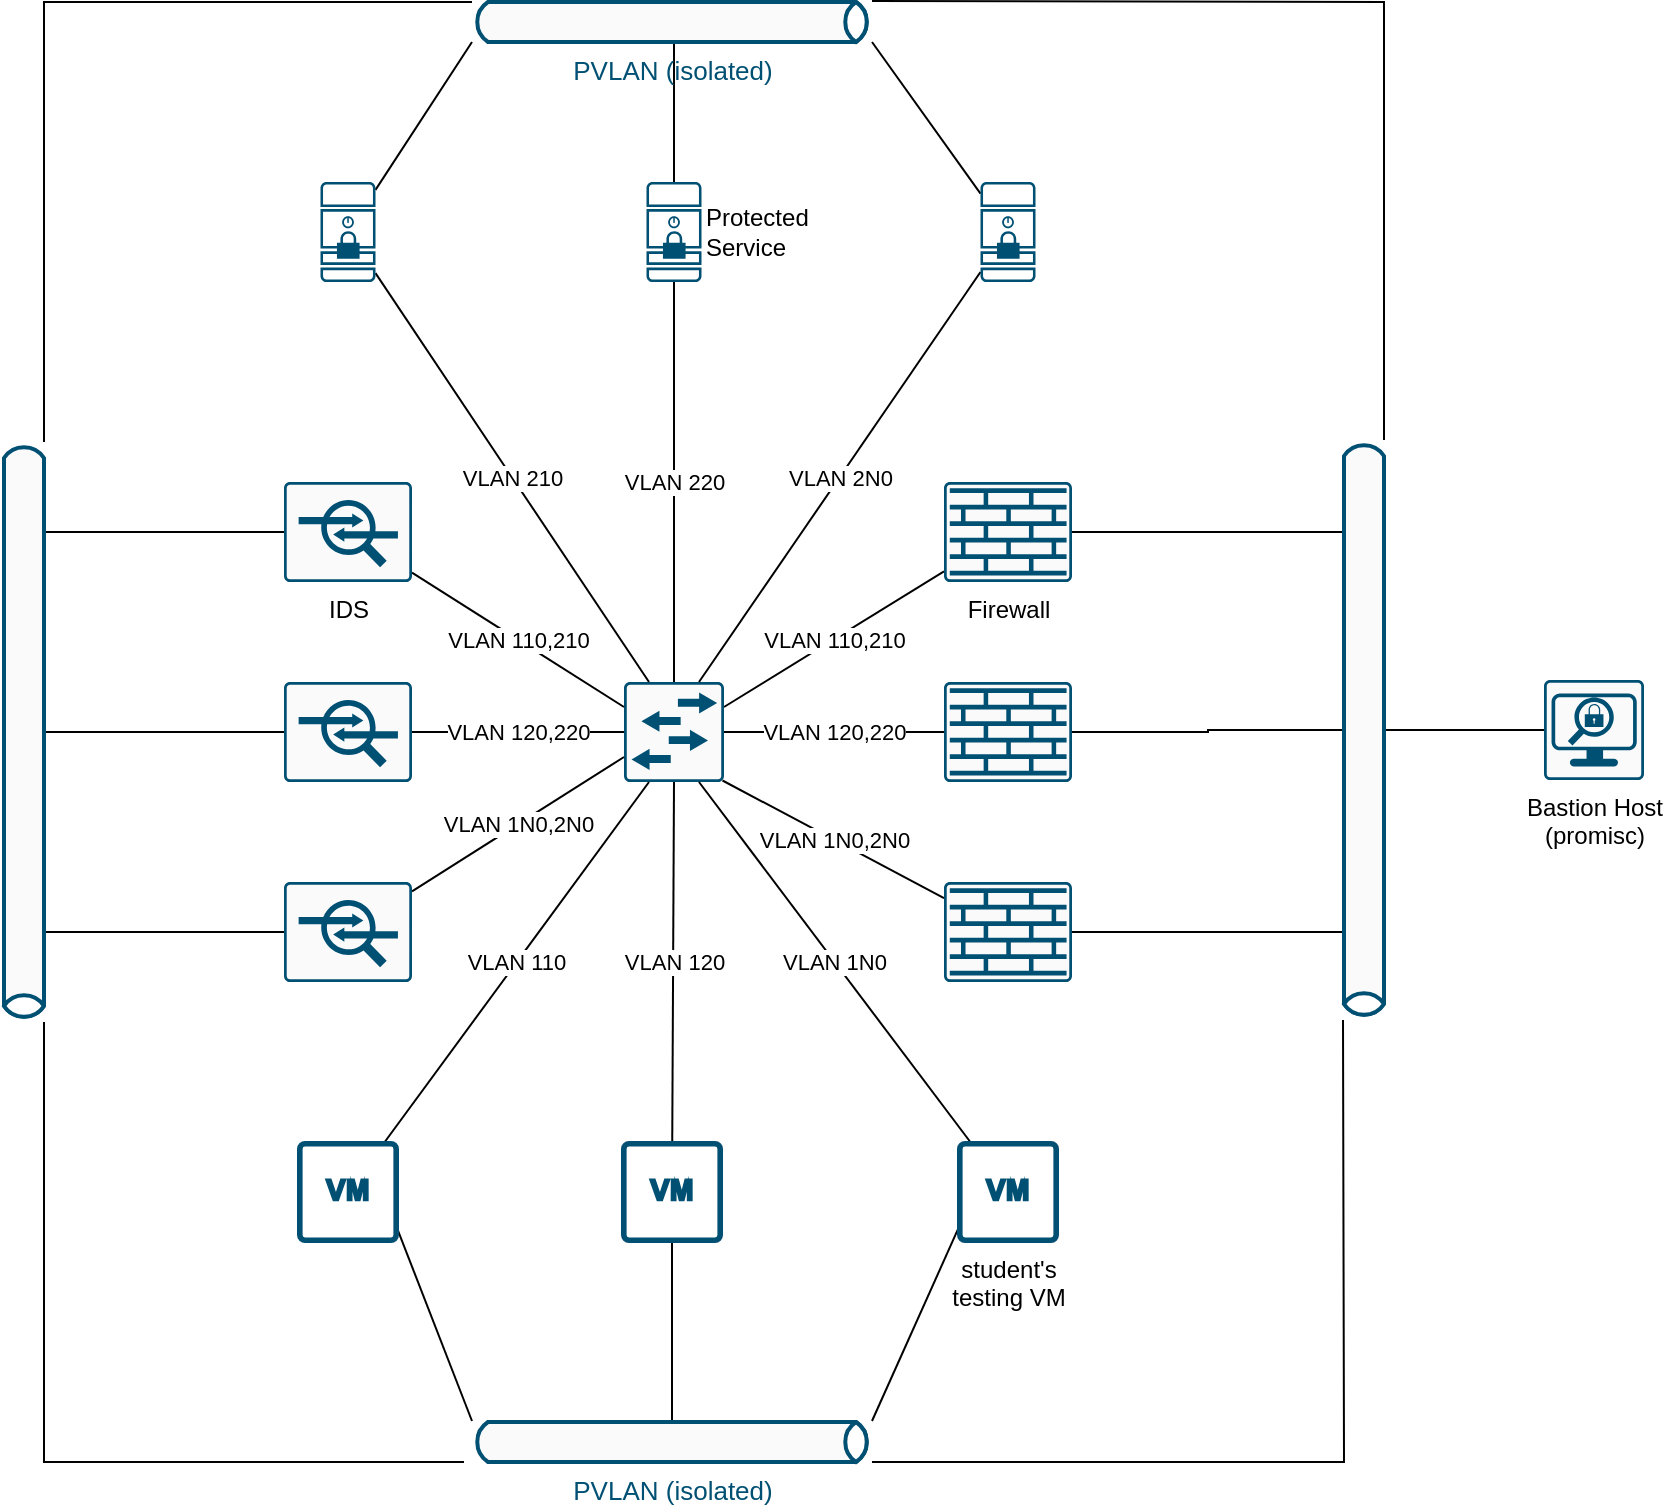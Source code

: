 <mxfile version="14.4.3" type="device"><diagram id="MC4qeyAvFHsjD0MpzfU7" name="Page-1"><mxGraphModel dx="1038" dy="732" grid="1" gridSize="10" guides="1" tooltips="1" connect="1" arrows="1" fold="1" page="1" pageScale="5" pageWidth="827" pageHeight="1169" math="0" shadow="0"><root><mxCell id="0"/><mxCell id="1" parent="0"/><mxCell id="MDM1poyxRE-ZIjbw2ITa-60" style="edgeStyle=none;rounded=0;orthogonalLoop=1;jettySize=auto;html=1;endArrow=none;endFill=0;strokeColor=#000000;fontSize=13;" parent="1" source="MDM1poyxRE-ZIjbw2ITa-2" target="MDM1poyxRE-ZIjbw2ITa-58" edge="1"><mxGeometry relative="1" as="geometry"/></mxCell><mxCell id="MDM1poyxRE-ZIjbw2ITa-63" value="VLAN 220" style="edgeStyle=none;rounded=0;orthogonalLoop=1;jettySize=auto;html=1;entryX=0.5;entryY=0;entryDx=0;entryDy=0;entryPerimeter=0;endArrow=none;endFill=0;strokeColor=#000000;fontSize=11;" parent="1" source="MDM1poyxRE-ZIjbw2ITa-2" target="MDM1poyxRE-ZIjbw2ITa-15" edge="1"><mxGeometry relative="1" as="geometry"/></mxCell><mxCell id="MDM1poyxRE-ZIjbw2ITa-2" value="&lt;div&gt;Protected &lt;br&gt;&lt;/div&gt;&lt;div&gt;Service&lt;/div&gt;" style="points=[[0.015,0.015,0],[0.985,0.015,0],[0.985,0.985,0],[0.015,0.985,0],[0.25,0,0],[0.5,0,0],[0.75,0,0],[1,0.25,0],[1,0.5,0],[1,0.75,0],[0.75,1,0],[0.5,1,0],[0.25,1,0],[0,0.75,0],[0,0.5,0],[0,0.25,0]];verticalLabelPosition=middle;html=1;verticalAlign=middle;aspect=fixed;align=left;pointerEvents=1;shape=mxgraph.cisco19.secure_server;fillColor=#005073;strokeColor=none;labelPosition=right;" parent="1" vertex="1"><mxGeometry x="401.25" y="460" width="27.5" height="50" as="geometry"/></mxCell><mxCell id="MDM1poyxRE-ZIjbw2ITa-6" style="edgeStyle=orthogonalEdgeStyle;rounded=0;orthogonalLoop=1;jettySize=auto;html=1;entryX=1;entryY=0.5;entryDx=0;entryDy=0;entryPerimeter=0;endArrow=none;endFill=0;strokeColor=#000000;" parent="1" source="MDM1poyxRE-ZIjbw2ITa-46" target="MDM1poyxRE-ZIjbw2ITa-4" edge="1"><mxGeometry relative="1" as="geometry"/></mxCell><mxCell id="MDM1poyxRE-ZIjbw2ITa-11" style="edgeStyle=none;rounded=0;orthogonalLoop=1;jettySize=auto;html=1;entryX=1;entryY=0.5;entryDx=0;entryDy=0;entryPerimeter=0;endArrow=none;endFill=0;strokeColor=#000000;" parent="1" source="MDM1poyxRE-ZIjbw2ITa-46" target="MDM1poyxRE-ZIjbw2ITa-7" edge="1"><mxGeometry relative="1" as="geometry"/></mxCell><mxCell id="MDM1poyxRE-ZIjbw2ITa-5" value="VLAN 120,220" style="edgeStyle=orthogonalEdgeStyle;rounded=0;orthogonalLoop=1;jettySize=auto;html=1;endArrow=none;endFill=0;entryX=1;entryY=0.5;entryDx=0;entryDy=0;entryPerimeter=0;" parent="1" source="MDM1poyxRE-ZIjbw2ITa-4" target="MDM1poyxRE-ZIjbw2ITa-15" edge="1"><mxGeometry relative="1" as="geometry"><mxPoint x="427.5" y="735" as="targetPoint"/></mxGeometry></mxCell><mxCell id="MDM1poyxRE-ZIjbw2ITa-4" value="" style="points=[[0.015,0.015,0],[0.985,0.015,0],[0.985,0.985,0],[0.015,0.985,0],[0.25,0,0],[0.5,0,0],[0.75,0,0],[1,0.25,0],[1,0.5,0],[1,0.75,0],[0.75,1,0],[0.5,1,0],[0.25,1,0],[0,0.75,0],[0,0.5,0],[0,0.25,0]];verticalLabelPosition=bottom;html=1;verticalAlign=top;aspect=fixed;align=center;pointerEvents=1;shape=mxgraph.cisco19.rect;prIcon=firewall;fillColor=#FAFAFA;strokeColor=#005073;" parent="1" vertex="1"><mxGeometry x="550" y="710" width="64" height="50" as="geometry"/></mxCell><mxCell id="MDM1poyxRE-ZIjbw2ITa-12" value="VLAN 1N0,2N0" style="edgeStyle=none;rounded=0;orthogonalLoop=1;jettySize=auto;html=1;entryX=0.985;entryY=0.985;entryDx=0;entryDy=0;entryPerimeter=0;endArrow=none;endFill=0;strokeColor=#000000;" parent="1" source="MDM1poyxRE-ZIjbw2ITa-7" target="MDM1poyxRE-ZIjbw2ITa-15" edge="1"><mxGeometry relative="1" as="geometry"><mxPoint x="427.5" y="747.5" as="targetPoint"/></mxGeometry></mxCell><mxCell id="MDM1poyxRE-ZIjbw2ITa-7" value="" style="points=[[0.015,0.015,0],[0.985,0.015,0],[0.985,0.985,0],[0.015,0.985,0],[0.25,0,0],[0.5,0,0],[0.75,0,0],[1,0.25,0],[1,0.5,0],[1,0.75,0],[0.75,1,0],[0.5,1,0],[0.25,1,0],[0,0.75,0],[0,0.5,0],[0,0.25,0]];verticalLabelPosition=bottom;html=1;verticalAlign=top;aspect=fixed;align=center;pointerEvents=1;shape=mxgraph.cisco19.rect;prIcon=firewall;fillColor=#FAFAFA;strokeColor=#005073;" parent="1" vertex="1"><mxGeometry x="550" y="810" width="64" height="50" as="geometry"/></mxCell><mxCell id="MDM1poyxRE-ZIjbw2ITa-9" value="VLAN 110,210" style="rounded=0;orthogonalLoop=1;jettySize=auto;html=1;endArrow=none;endFill=0;strokeColor=#000000;entryX=1;entryY=0.25;entryDx=0;entryDy=0;entryPerimeter=0;" parent="1" source="MDM1poyxRE-ZIjbw2ITa-8" target="MDM1poyxRE-ZIjbw2ITa-15" edge="1"><mxGeometry relative="1" as="geometry"><mxPoint x="427.5" y="726.828" as="targetPoint"/></mxGeometry></mxCell><mxCell id="MDM1poyxRE-ZIjbw2ITa-10" style="edgeStyle=none;rounded=0;orthogonalLoop=1;jettySize=auto;html=1;endArrow=none;endFill=0;strokeColor=#000000;exitX=1;exitY=0.5;exitDx=0;exitDy=0;exitPerimeter=0;" parent="1" source="MDM1poyxRE-ZIjbw2ITa-8" target="MDM1poyxRE-ZIjbw2ITa-46" edge="1"><mxGeometry relative="1" as="geometry"/></mxCell><mxCell id="MDM1poyxRE-ZIjbw2ITa-8" value="Firewall" style="points=[[0.015,0.015,0],[0.985,0.015,0],[0.985,0.985,0],[0.015,0.985,0],[0.25,0,0],[0.5,0,0],[0.75,0,0],[1,0.25,0],[1,0.5,0],[1,0.75,0],[0.75,1,0],[0.5,1,0],[0.25,1,0],[0,0.75,0],[0,0.5,0],[0,0.25,0]];verticalLabelPosition=bottom;html=1;verticalAlign=top;aspect=fixed;align=center;pointerEvents=1;shape=mxgraph.cisco19.rect;prIcon=firewall;fillColor=#FAFAFA;strokeColor=#005073;" parent="1" vertex="1"><mxGeometry x="550" y="610" width="64" height="50" as="geometry"/></mxCell><mxCell id="MDM1poyxRE-ZIjbw2ITa-19" value="VLAN 120,220" style="edgeStyle=none;rounded=0;orthogonalLoop=1;jettySize=auto;html=1;entryX=0;entryY=0.5;entryDx=0;entryDy=0;entryPerimeter=0;endArrow=none;endFill=0;strokeColor=#000000;" parent="1" source="MDM1poyxRE-ZIjbw2ITa-13" target="MDM1poyxRE-ZIjbw2ITa-15" edge="1"><mxGeometry relative="1" as="geometry"/></mxCell><mxCell id="MDM1poyxRE-ZIjbw2ITa-52" style="edgeStyle=elbowEdgeStyle;rounded=0;orthogonalLoop=1;jettySize=auto;html=1;entryX=0.5;entryY=0.5;entryDx=0;entryDy=0;endArrow=none;endFill=0;strokeColor=#000000;" parent="1" source="MDM1poyxRE-ZIjbw2ITa-13" target="MDM1poyxRE-ZIjbw2ITa-51" edge="1"><mxGeometry relative="1" as="geometry"/></mxCell><mxCell id="MDM1poyxRE-ZIjbw2ITa-13" value="" style="points=[[0.015,0.015,0],[0.985,0.015,0],[0.985,0.985,0],[0.015,0.985,0],[0.25,0,0],[0.5,0,0],[0.75,0,0],[1,0.25,0],[1,0.5,0],[1,0.75,0],[0.75,1,0],[0.5,1,0],[0.25,1,0],[0,0.75,0],[0,0.5,0],[0,0.25,0]];verticalLabelPosition=bottom;html=1;verticalAlign=top;aspect=fixed;align=center;pointerEvents=1;shape=mxgraph.cisco19.rect;prIcon=ips_ids;fillColor=#FAFAFA;strokeColor=#005073;" parent="1" vertex="1"><mxGeometry x="220" y="710" width="64" height="50" as="geometry"/></mxCell><mxCell id="MDM1poyxRE-ZIjbw2ITa-50" style="edgeStyle=elbowEdgeStyle;rounded=0;orthogonalLoop=1;jettySize=auto;html=1;entryX=0.5;entryY=0.5;entryDx=0;entryDy=0;endArrow=none;endFill=0;strokeColor=#000000;" parent="1" source="MDM1poyxRE-ZIjbw2ITa-14" target="MDM1poyxRE-ZIjbw2ITa-46" edge="1"><mxGeometry relative="1" as="geometry"/></mxCell><mxCell id="MDM1poyxRE-ZIjbw2ITa-14" value="&lt;div&gt;Bastion Host&lt;/div&gt;&lt;div&gt;(promisc)&lt;br&gt;&lt;/div&gt;" style="points=[[0.015,0.015,0],[0.985,0.015,0],[0.985,0.985,0],[0.015,0.985,0],[0.25,0,0],[0.5,0,0],[0.75,0,0],[1,0.25,0],[1,0.5,0],[1,0.75,0],[0.75,1,0],[0.5,1,0],[0.25,1,0],[0,0.75,0],[0,0.5,0],[0,0.25,0]];verticalLabelPosition=bottom;html=1;verticalAlign=top;aspect=fixed;align=center;pointerEvents=1;shape=mxgraph.cisco19.rect;prIcon=security_management;fillColor=#FAFAFA;strokeColor=#005073;" parent="1" vertex="1"><mxGeometry x="850" y="709" width="50" height="50" as="geometry"/></mxCell><mxCell id="MDM1poyxRE-ZIjbw2ITa-15" value="" style="points=[[0.015,0.015,0],[0.985,0.015,0],[0.985,0.985,0],[0.015,0.985,0],[0.25,0,0],[0.5,0,0],[0.75,0,0],[1,0.25,0],[1,0.5,0],[1,0.75,0],[0.75,1,0],[0.5,1,0],[0.25,1,0],[0,0.75,0],[0,0.5,0],[0,0.25,0]];verticalLabelPosition=bottom;html=1;verticalAlign=top;aspect=fixed;align=center;pointerEvents=1;shape=mxgraph.cisco19.rect;prIcon=l2_switch;fillColor=#FAFAFA;strokeColor=#005073;" parent="1" vertex="1"><mxGeometry x="390" y="710" width="50" height="50" as="geometry"/></mxCell><mxCell id="MDM1poyxRE-ZIjbw2ITa-20" value="VLAN 110,210" style="edgeStyle=none;rounded=0;orthogonalLoop=1;jettySize=auto;html=1;entryX=0;entryY=0.25;entryDx=0;entryDy=0;entryPerimeter=0;endArrow=none;endFill=0;strokeColor=#000000;" parent="1" source="MDM1poyxRE-ZIjbw2ITa-16" target="MDM1poyxRE-ZIjbw2ITa-15" edge="1"><mxGeometry relative="1" as="geometry"/></mxCell><mxCell id="MDM1poyxRE-ZIjbw2ITa-54" style="edgeStyle=elbowEdgeStyle;rounded=0;orthogonalLoop=1;jettySize=auto;html=1;entryX=0.155;entryY=0;entryDx=0;entryDy=0;entryPerimeter=0;endArrow=none;endFill=0;strokeColor=#000000;" parent="1" source="MDM1poyxRE-ZIjbw2ITa-16" target="MDM1poyxRE-ZIjbw2ITa-51" edge="1"><mxGeometry relative="1" as="geometry"/></mxCell><mxCell id="MDM1poyxRE-ZIjbw2ITa-16" value="IDS" style="points=[[0.015,0.015,0],[0.985,0.015,0],[0.985,0.985,0],[0.015,0.985,0],[0.25,0,0],[0.5,0,0],[0.75,0,0],[1,0.25,0],[1,0.5,0],[1,0.75,0],[0.75,1,0],[0.5,1,0],[0.25,1,0],[0,0.75,0],[0,0.5,0],[0,0.25,0]];verticalLabelPosition=bottom;html=1;verticalAlign=top;aspect=fixed;align=center;pointerEvents=1;shape=mxgraph.cisco19.rect;prIcon=ips_ids;fillColor=#FAFAFA;strokeColor=#005073;" parent="1" vertex="1"><mxGeometry x="220" y="610" width="64" height="50" as="geometry"/></mxCell><mxCell id="MDM1poyxRE-ZIjbw2ITa-18" value="VLAN 1N0,2N0" style="edgeStyle=none;rounded=0;orthogonalLoop=1;jettySize=auto;html=1;entryX=0;entryY=0.75;entryDx=0;entryDy=0;entryPerimeter=0;endArrow=none;endFill=0;strokeColor=#000000;" parent="1" source="MDM1poyxRE-ZIjbw2ITa-17" target="MDM1poyxRE-ZIjbw2ITa-15" edge="1"><mxGeometry relative="1" as="geometry"/></mxCell><mxCell id="MDM1poyxRE-ZIjbw2ITa-53" style="edgeStyle=elbowEdgeStyle;rounded=0;orthogonalLoop=1;jettySize=auto;html=1;endArrow=none;endFill=0;strokeColor=#000000;" parent="1" source="MDM1poyxRE-ZIjbw2ITa-17" target="MDM1poyxRE-ZIjbw2ITa-51" edge="1"><mxGeometry relative="1" as="geometry"><mxPoint x="110" y="835" as="targetPoint"/><Array as="points"><mxPoint x="80" y="790"/></Array></mxGeometry></mxCell><mxCell id="MDM1poyxRE-ZIjbw2ITa-17" value="" style="points=[[0.015,0.015,0],[0.985,0.015,0],[0.985,0.985,0],[0.015,0.985,0],[0.25,0,0],[0.5,0,0],[0.75,0,0],[1,0.25,0],[1,0.5,0],[1,0.75,0],[0.75,1,0],[0.5,1,0],[0.25,1,0],[0,0.75,0],[0,0.5,0],[0,0.25,0]];verticalLabelPosition=bottom;html=1;verticalAlign=top;aspect=fixed;align=center;pointerEvents=1;shape=mxgraph.cisco19.rect;prIcon=ips_ids;fillColor=#FAFAFA;strokeColor=#005073;" parent="1" vertex="1"><mxGeometry x="220" y="810" width="64" height="50" as="geometry"/></mxCell><mxCell id="MDM1poyxRE-ZIjbw2ITa-39" style="edgeStyle=none;rounded=0;orthogonalLoop=1;jettySize=auto;html=1;endArrow=none;endFill=0;strokeColor=#000000;" parent="1" source="MDM1poyxRE-ZIjbw2ITa-33" target="MDM1poyxRE-ZIjbw2ITa-37" edge="1"><mxGeometry relative="1" as="geometry"/></mxCell><mxCell id="MDM1poyxRE-ZIjbw2ITa-40" style="edgeStyle=none;rounded=0;orthogonalLoop=1;jettySize=auto;html=1;endArrow=none;endFill=0;strokeColor=#000000;" parent="1" source="MDM1poyxRE-ZIjbw2ITa-33" target="MDM1poyxRE-ZIjbw2ITa-34" edge="1"><mxGeometry relative="1" as="geometry"/></mxCell><mxCell id="MDM1poyxRE-ZIjbw2ITa-41" style="edgeStyle=none;rounded=0;orthogonalLoop=1;jettySize=auto;html=1;endArrow=none;endFill=0;strokeColor=#000000;" parent="1" source="MDM1poyxRE-ZIjbw2ITa-33" target="MDM1poyxRE-ZIjbw2ITa-38" edge="1"><mxGeometry relative="1" as="geometry"/></mxCell><mxCell id="MDM1poyxRE-ZIjbw2ITa-48" style="edgeStyle=elbowEdgeStyle;rounded=0;orthogonalLoop=1;jettySize=auto;html=1;endArrow=none;endFill=0;strokeColor=#000000;" parent="1" source="MDM1poyxRE-ZIjbw2ITa-33" target="MDM1poyxRE-ZIjbw2ITa-46" edge="1"><mxGeometry relative="1" as="geometry"><mxPoint x="660" y="1130" as="sourcePoint"/><mxPoint x="720" y="980" as="targetPoint"/><Array as="points"><mxPoint x="750" y="1100"/></Array></mxGeometry></mxCell><mxCell id="MDM1poyxRE-ZIjbw2ITa-33" value="&lt;font color=&quot;#005073&quot;&gt;PVLAN (isolated)&lt;br&gt;&lt;/font&gt;" style="html=1;outlineConnect=0;gradientColor=none;gradientDirection=north;strokeWidth=2;shape=mxgraph.networks.bus;gradientColor=none;gradientDirection=north;fontColor=#ffffff;perimeter=backbonePerimeter;backboneSize=20;fillColor=#FAFAFA;strokeColor=#005073;points=[[0,0.2],[0.5,0],[1,0.2]];labelPosition=center;verticalLabelPosition=bottom;align=center;verticalAlign=top;fontSize=13;" parent="1" vertex="1"><mxGeometry x="314" y="1080" width="200" height="20" as="geometry"/></mxCell><mxCell id="MDM1poyxRE-ZIjbw2ITa-43" value="VLAN 120" style="edgeStyle=none;rounded=0;orthogonalLoop=1;jettySize=auto;html=1;entryX=0.5;entryY=1;entryDx=0;entryDy=0;entryPerimeter=0;endArrow=none;endFill=0;strokeColor=#000000;" parent="1" source="MDM1poyxRE-ZIjbw2ITa-34" target="MDM1poyxRE-ZIjbw2ITa-15" edge="1"><mxGeometry relative="1" as="geometry"/></mxCell><mxCell id="MDM1poyxRE-ZIjbw2ITa-34" value="" style="pointerEvents=1;shadow=0;dashed=0;html=1;aspect=fixed;labelPosition=center;verticalLabelPosition=bottom;verticalAlign=top;align=center;outlineConnect=0;shape=mxgraph.vvd.virtual_machine;strokeColor=#005073;fillColor=#005073;" parent="1" vertex="1"><mxGeometry x="389" y="940" width="50" height="50" as="geometry"/></mxCell><mxCell id="MDM1poyxRE-ZIjbw2ITa-42" value="VLAN 110" style="edgeStyle=none;rounded=0;orthogonalLoop=1;jettySize=auto;html=1;entryX=0.25;entryY=1;entryDx=0;entryDy=0;entryPerimeter=0;endArrow=none;endFill=0;strokeColor=#000000;" parent="1" source="MDM1poyxRE-ZIjbw2ITa-37" target="MDM1poyxRE-ZIjbw2ITa-15" edge="1"><mxGeometry relative="1" as="geometry"/></mxCell><mxCell id="MDM1poyxRE-ZIjbw2ITa-37" value="" style="pointerEvents=1;shadow=0;dashed=0;html=1;aspect=fixed;labelPosition=center;verticalLabelPosition=bottom;verticalAlign=top;align=center;outlineConnect=0;shape=mxgraph.vvd.virtual_machine;strokeColor=#005073;fillColor=#005073;" parent="1" vertex="1"><mxGeometry x="227" y="940" width="50" height="50" as="geometry"/></mxCell><mxCell id="MDM1poyxRE-ZIjbw2ITa-44" value="VLAN 1N0" style="edgeStyle=none;rounded=0;orthogonalLoop=1;jettySize=auto;html=1;entryX=0.75;entryY=1;entryDx=0;entryDy=0;entryPerimeter=0;endArrow=none;endFill=0;strokeColor=#000000;" parent="1" source="MDM1poyxRE-ZIjbw2ITa-38" target="MDM1poyxRE-ZIjbw2ITa-15" edge="1"><mxGeometry relative="1" as="geometry"/></mxCell><mxCell id="MDM1poyxRE-ZIjbw2ITa-38" value="&lt;div&gt;student's &lt;br&gt;&lt;/div&gt;&lt;div&gt;testing VM&lt;br&gt;&lt;/div&gt;" style="pointerEvents=1;shadow=0;dashed=0;html=1;aspect=fixed;labelPosition=center;verticalLabelPosition=bottom;verticalAlign=top;align=center;outlineConnect=0;shape=mxgraph.vvd.virtual_machine;strokeColor=#005073;fillColor=#005073;" parent="1" vertex="1"><mxGeometry x="557" y="940" width="50" height="50" as="geometry"/></mxCell><mxCell id="MDM1poyxRE-ZIjbw2ITa-46" value="" style="html=1;outlineConnect=0;gradientColor=none;gradientDirection=north;strokeWidth=2;shape=mxgraph.networks.bus;gradientColor=none;gradientDirection=north;fontColor=#ffffff;perimeter=backbonePerimeter;backboneSize=20;fillColor=#FAFAFA;strokeColor=#005073;direction=south;points=[[0.5,0.5],[0,0.5]]" parent="1" vertex="1"><mxGeometry x="750" y="589" width="20" height="290" as="geometry"/></mxCell><mxCell id="MDM1poyxRE-ZIjbw2ITa-55" style="edgeStyle=elbowEdgeStyle;rounded=0;orthogonalLoop=1;jettySize=auto;html=1;endArrow=none;endFill=0;strokeColor=#000000;" parent="1" source="MDM1poyxRE-ZIjbw2ITa-51" edge="1"><mxGeometry relative="1" as="geometry"><mxPoint x="310" y="1100" as="targetPoint"/><Array as="points"><mxPoint x="100" y="1100"/></Array></mxGeometry></mxCell><mxCell id="MDM1poyxRE-ZIjbw2ITa-65" style="edgeStyle=elbowEdgeStyle;rounded=0;orthogonalLoop=1;jettySize=auto;html=1;entryX=0;entryY=0.2;entryDx=0;entryDy=0;endArrow=none;endFill=0;strokeColor=#000000;fontSize=11;elbow=vertical;exitX=0;exitY=0.5;exitDx=0;exitDy=0;" parent="1" source="MDM1poyxRE-ZIjbw2ITa-51" target="MDM1poyxRE-ZIjbw2ITa-58" edge="1"><mxGeometry relative="1" as="geometry"><Array as="points"><mxPoint x="80" y="370"/></Array></mxGeometry></mxCell><mxCell id="MDM1poyxRE-ZIjbw2ITa-51" value="" style="html=1;outlineConnect=0;gradientColor=none;gradientDirection=north;strokeWidth=2;shape=mxgraph.networks.bus;gradientColor=none;gradientDirection=north;fontColor=#ffffff;perimeter=backbonePerimeter;backboneSize=20;fillColor=#FAFAFA;strokeColor=#005073;direction=south;points=[[0.5,0.5],[0,0.5]]" parent="1" vertex="1"><mxGeometry x="80" y="590" width="20" height="290" as="geometry"/></mxCell><mxCell id="MDM1poyxRE-ZIjbw2ITa-61" style="edgeStyle=none;rounded=0;orthogonalLoop=1;jettySize=auto;html=1;endArrow=none;endFill=0;strokeColor=#000000;fontSize=13;" parent="1" source="MDM1poyxRE-ZIjbw2ITa-56" target="MDM1poyxRE-ZIjbw2ITa-58" edge="1"><mxGeometry relative="1" as="geometry"/></mxCell><mxCell id="MDM1poyxRE-ZIjbw2ITa-64" value="VLAN 2N0" style="edgeStyle=none;rounded=0;orthogonalLoop=1;jettySize=auto;html=1;entryX=0.75;entryY=0;entryDx=0;entryDy=0;entryPerimeter=0;endArrow=none;endFill=0;strokeColor=#000000;fontSize=11;" parent="1" source="MDM1poyxRE-ZIjbw2ITa-56" target="MDM1poyxRE-ZIjbw2ITa-15" edge="1"><mxGeometry relative="1" as="geometry"/></mxCell><mxCell id="MDM1poyxRE-ZIjbw2ITa-56" value="" style="points=[[0.015,0.015,0],[0.985,0.015,0],[0.985,0.985,0],[0.015,0.985,0],[0.25,0,0],[0.5,0,0],[0.75,0,0],[1,0.25,0],[1,0.5,0],[1,0.75,0],[0.75,1,0],[0.5,1,0],[0.25,1,0],[0,0.75,0],[0,0.5,0],[0,0.25,0]];verticalLabelPosition=bottom;html=1;verticalAlign=top;aspect=fixed;align=center;pointerEvents=1;shape=mxgraph.cisco19.secure_server;fillColor=#005073;strokeColor=none;" parent="1" vertex="1"><mxGeometry x="568.25" y="460" width="27.5" height="50" as="geometry"/></mxCell><mxCell id="MDM1poyxRE-ZIjbw2ITa-59" style="edgeStyle=none;rounded=0;orthogonalLoop=1;jettySize=auto;html=1;endArrow=none;endFill=0;strokeColor=#000000;fontSize=13;" parent="1" source="MDM1poyxRE-ZIjbw2ITa-57" target="MDM1poyxRE-ZIjbw2ITa-58" edge="1"><mxGeometry relative="1" as="geometry"/></mxCell><mxCell id="MDM1poyxRE-ZIjbw2ITa-62" value="VLAN 210" style="edgeStyle=none;rounded=0;orthogonalLoop=1;jettySize=auto;html=1;entryX=0.25;entryY=0;entryDx=0;entryDy=0;entryPerimeter=0;endArrow=none;endFill=0;strokeColor=#000000;fontSize=11;" parent="1" source="MDM1poyxRE-ZIjbw2ITa-57" target="MDM1poyxRE-ZIjbw2ITa-15" edge="1"><mxGeometry relative="1" as="geometry"/></mxCell><mxCell id="MDM1poyxRE-ZIjbw2ITa-57" value="" style="points=[[0.015,0.015,0],[0.985,0.015,0],[0.985,0.985,0],[0.015,0.985,0],[0.25,0,0],[0.5,0,0],[0.75,0,0],[1,0.25,0],[1,0.5,0],[1,0.75,0],[0.75,1,0],[0.5,1,0],[0.25,1,0],[0,0.75,0],[0,0.5,0],[0,0.25,0]];verticalLabelPosition=bottom;html=1;verticalAlign=top;aspect=fixed;align=center;pointerEvents=1;shape=mxgraph.cisco19.secure_server;fillColor=#005073;strokeColor=none;" parent="1" vertex="1"><mxGeometry x="238.25" y="460" width="27.5" height="50" as="geometry"/></mxCell><mxCell id="MDM1poyxRE-ZIjbw2ITa-66" style="edgeStyle=elbowEdgeStyle;rounded=0;orthogonalLoop=1;jettySize=auto;elbow=vertical;html=1;exitX=1;exitY=0.2;exitDx=0;exitDy=0;entryX=0;entryY=0.5;entryDx=0;entryDy=0;endArrow=none;endFill=0;strokeColor=#000000;fontSize=11;" parent="1" source="MDM1poyxRE-ZIjbw2ITa-58" target="MDM1poyxRE-ZIjbw2ITa-46" edge="1"><mxGeometry relative="1" as="geometry"><Array as="points"><mxPoint x="650" y="370"/></Array></mxGeometry></mxCell><mxCell id="MDM1poyxRE-ZIjbw2ITa-58" value="&lt;font color=&quot;#005073&quot;&gt;PVLAN (isolated)&lt;br&gt;&lt;/font&gt;" style="html=1;outlineConnect=0;gradientColor=none;gradientDirection=north;strokeWidth=2;shape=mxgraph.networks.bus;gradientColor=none;gradientDirection=north;fontColor=#ffffff;perimeter=backbonePerimeter;backboneSize=20;fillColor=#FAFAFA;strokeColor=#005073;points=[[0,0.2],[0.5,0],[1,0.2]];labelPosition=center;verticalLabelPosition=bottom;align=center;verticalAlign=top;fontSize=13;" parent="1" vertex="1"><mxGeometry x="314" y="370" width="200" height="20" as="geometry"/></mxCell></root></mxGraphModel></diagram></mxfile>